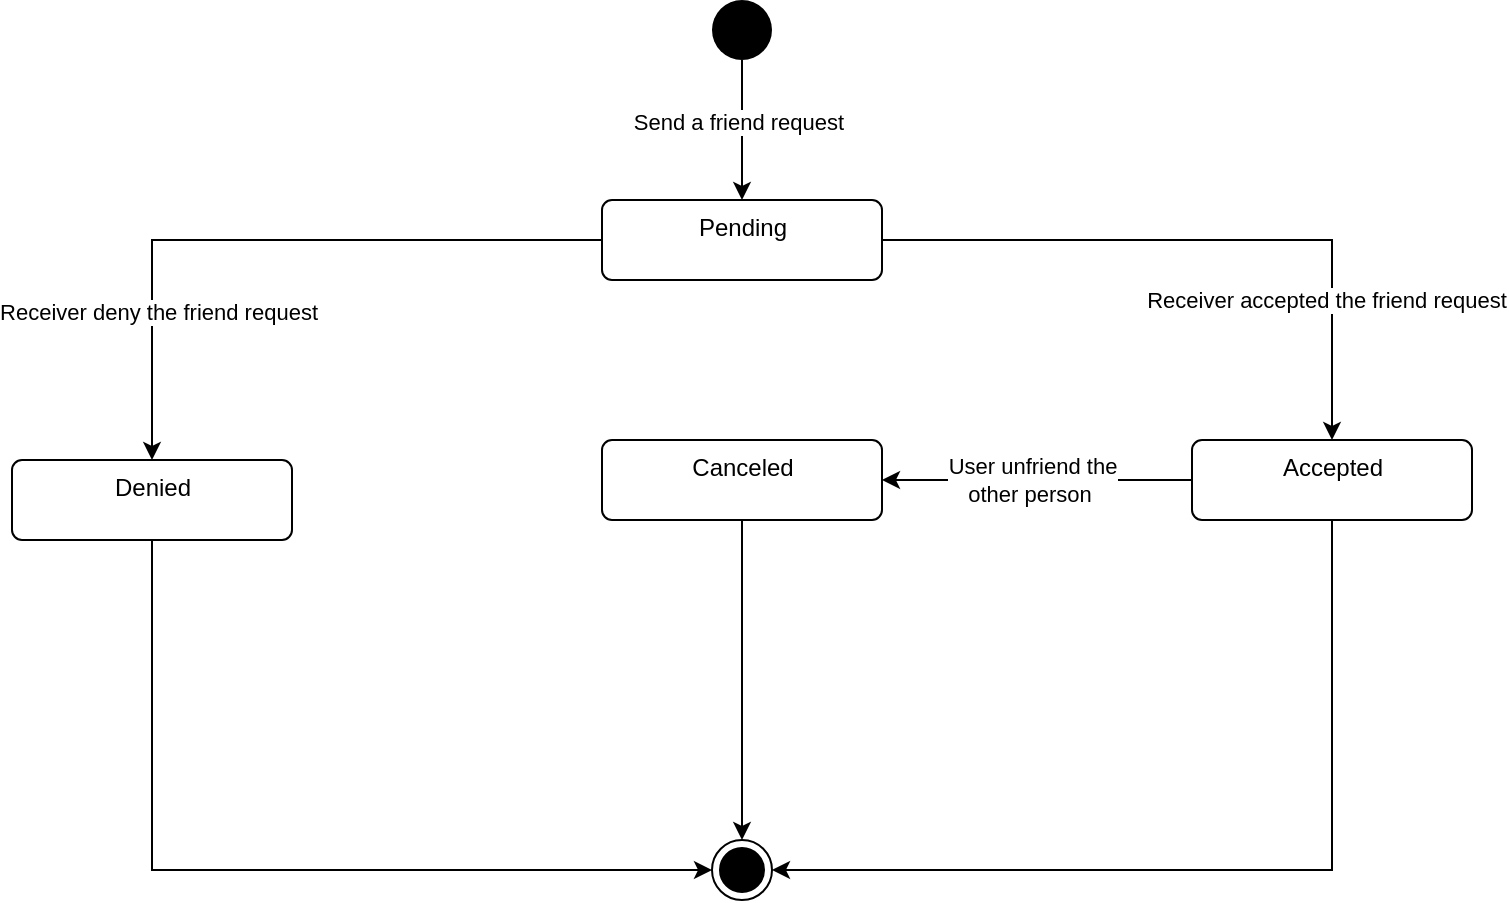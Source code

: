 <mxfile version="13.9.9" type="device" pages="4"><diagram name="FriendRequest" id="58cdce13-f638-feb5-8d6f-7d28b1aa9fa0"><mxGraphModel dx="1024" dy="592" grid="1" gridSize="10" guides="1" tooltips="1" connect="1" arrows="1" fold="1" page="1" pageScale="1" pageWidth="1100" pageHeight="850" background="#ffffff" math="0" shadow="0"><root><mxCell id="0"/><mxCell id="1" parent="0"/><mxCell id="6ivc4qieU-0Puj8wulhA-3" style="edgeStyle=orthogonalEdgeStyle;rounded=0;orthogonalLoop=1;jettySize=auto;html=1;entryX=0.5;entryY=0;entryDx=0;entryDy=0;" parent="1" source="6ivc4qieU-0Puj8wulhA-1" target="6ivc4qieU-0Puj8wulhA-2" edge="1"><mxGeometry relative="1" as="geometry"/></mxCell><mxCell id="6ivc4qieU-0Puj8wulhA-4" value="Send a friend request" style="edgeLabel;html=1;align=center;verticalAlign=middle;resizable=0;points=[];" parent="6ivc4qieU-0Puj8wulhA-3" vertex="1" connectable="0"><mxGeometry x="-0.133" y="-2" relative="1" as="geometry"><mxPoint as="offset"/></mxGeometry></mxCell><mxCell id="6ivc4qieU-0Puj8wulhA-1" value="" style="ellipse;fillColor=#000000;strokeColor=none;" parent="1" vertex="1"><mxGeometry x="590" y="60" width="30" height="30" as="geometry"/></mxCell><mxCell id="6ivc4qieU-0Puj8wulhA-8" style="edgeStyle=orthogonalEdgeStyle;rounded=0;orthogonalLoop=1;jettySize=auto;html=1;exitX=0;exitY=0.5;exitDx=0;exitDy=0;" parent="1" source="6ivc4qieU-0Puj8wulhA-2" target="6ivc4qieU-0Puj8wulhA-7" edge="1"><mxGeometry relative="1" as="geometry"/></mxCell><mxCell id="6ivc4qieU-0Puj8wulhA-9" value="Receiver deny the friend request" style="edgeLabel;html=1;align=center;verticalAlign=middle;resizable=0;points=[];" parent="6ivc4qieU-0Puj8wulhA-8" vertex="1" connectable="0"><mxGeometry x="0.555" y="3" relative="1" as="geometry"><mxPoint as="offset"/></mxGeometry></mxCell><mxCell id="6ivc4qieU-0Puj8wulhA-13" style="edgeStyle=orthogonalEdgeStyle;rounded=0;orthogonalLoop=1;jettySize=auto;html=1;entryX=0.5;entryY=0;entryDx=0;entryDy=0;" parent="1" source="6ivc4qieU-0Puj8wulhA-2" target="6ivc4qieU-0Puj8wulhA-12" edge="1"><mxGeometry relative="1" as="geometry"/></mxCell><mxCell id="6ivc4qieU-0Puj8wulhA-15" value="Receiver accepted the friend request" style="edgeLabel;html=1;align=center;verticalAlign=middle;resizable=0;points=[];" parent="6ivc4qieU-0Puj8wulhA-13" vertex="1" connectable="0"><mxGeometry x="0.568" y="-3" relative="1" as="geometry"><mxPoint as="offset"/></mxGeometry></mxCell><mxCell id="6ivc4qieU-0Puj8wulhA-2" value="Pending" style="html=1;align=center;verticalAlign=top;rounded=1;absoluteArcSize=1;arcSize=10;dashed=0;" parent="1" vertex="1"><mxGeometry x="535" y="160" width="140" height="40" as="geometry"/></mxCell><mxCell id="6ivc4qieU-0Puj8wulhA-5" value="" style="ellipse;html=1;shape=endState;fillColor=#000000;strokeColor=#000000;" parent="1" vertex="1"><mxGeometry x="590" y="480" width="30" height="30" as="geometry"/></mxCell><mxCell id="6ivc4qieU-0Puj8wulhA-10" style="edgeStyle=orthogonalEdgeStyle;rounded=0;orthogonalLoop=1;jettySize=auto;html=1;entryX=0;entryY=0.5;entryDx=0;entryDy=0;" parent="1" source="6ivc4qieU-0Puj8wulhA-7" target="6ivc4qieU-0Puj8wulhA-5" edge="1"><mxGeometry relative="1" as="geometry"><Array as="points"><mxPoint x="310" y="495"/></Array></mxGeometry></mxCell><mxCell id="6ivc4qieU-0Puj8wulhA-7" value="Denied" style="html=1;align=center;verticalAlign=top;rounded=1;absoluteArcSize=1;arcSize=10;dashed=0;" parent="1" vertex="1"><mxGeometry x="240" y="290" width="140" height="40" as="geometry"/></mxCell><mxCell id="6ivc4qieU-0Puj8wulhA-14" style="edgeStyle=orthogonalEdgeStyle;rounded=0;orthogonalLoop=1;jettySize=auto;html=1;" parent="1" source="6ivc4qieU-0Puj8wulhA-12" target="6ivc4qieU-0Puj8wulhA-5" edge="1"><mxGeometry relative="1" as="geometry"><Array as="points"><mxPoint x="900" y="495"/></Array></mxGeometry></mxCell><mxCell id="6ivc4qieU-0Puj8wulhA-17" style="edgeStyle=orthogonalEdgeStyle;rounded=0;orthogonalLoop=1;jettySize=auto;html=1;" parent="1" source="6ivc4qieU-0Puj8wulhA-12" target="6ivc4qieU-0Puj8wulhA-16" edge="1"><mxGeometry relative="1" as="geometry"/></mxCell><mxCell id="6ivc4qieU-0Puj8wulhA-19" value="User unfriend the &lt;br&gt;other person&amp;nbsp;" style="edgeLabel;html=1;align=center;verticalAlign=middle;resizable=0;points=[];" parent="6ivc4qieU-0Puj8wulhA-17" vertex="1" connectable="0"><mxGeometry x="0.218" y="1" relative="1" as="geometry"><mxPoint x="14" y="-1" as="offset"/></mxGeometry></mxCell><mxCell id="6ivc4qieU-0Puj8wulhA-12" value="Accepted" style="html=1;align=center;verticalAlign=top;rounded=1;absoluteArcSize=1;arcSize=10;dashed=0;" parent="1" vertex="1"><mxGeometry x="830" y="280" width="140" height="40" as="geometry"/></mxCell><mxCell id="6ivc4qieU-0Puj8wulhA-18" style="edgeStyle=orthogonalEdgeStyle;rounded=0;orthogonalLoop=1;jettySize=auto;html=1;exitX=0.5;exitY=1;exitDx=0;exitDy=0;" parent="1" source="6ivc4qieU-0Puj8wulhA-16" target="6ivc4qieU-0Puj8wulhA-5" edge="1"><mxGeometry relative="1" as="geometry"/></mxCell><mxCell id="6ivc4qieU-0Puj8wulhA-16" value="Canceled" style="html=1;align=center;verticalAlign=top;rounded=1;absoluteArcSize=1;arcSize=10;dashed=0;" parent="1" vertex="1"><mxGeometry x="535" y="280" width="140" height="40" as="geometry"/></mxCell></root></mxGraphModel></diagram><diagram id="o8ID9D6C3U3WOgeJuf-1" name="Call"><mxGraphModel dx="1024" dy="592" grid="1" gridSize="10" guides="1" tooltips="1" connect="1" arrows="1" fold="1" page="1" pageScale="1" pageWidth="700" pageHeight="1000" math="0" shadow="0"><root><mxCell id="sLplvAChAu_9xayqW3pi-0"/><mxCell id="sLplvAChAu_9xayqW3pi-1" parent="sLplvAChAu_9xayqW3pi-0"/><mxCell id="jV3zPvtv7iZ7leyvwg7a-0" style="edgeStyle=orthogonalEdgeStyle;rounded=0;orthogonalLoop=1;jettySize=auto;html=1;entryX=0.5;entryY=0;entryDx=0;entryDy=0;" parent="sLplvAChAu_9xayqW3pi-1" source="jV3zPvtv7iZ7leyvwg7a-2" target="jV3zPvtv7iZ7leyvwg7a-7" edge="1"><mxGeometry relative="1" as="geometry"/></mxCell><mxCell id="jV3zPvtv7iZ7leyvwg7a-1" value="User find a call" style="edgeLabel;html=1;align=center;verticalAlign=middle;resizable=0;points=[];" parent="jV3zPvtv7iZ7leyvwg7a-0" vertex="1" connectable="0"><mxGeometry x="-0.133" y="-2" relative="1" as="geometry"><mxPoint as="offset"/></mxGeometry></mxCell><mxCell id="jV3zPvtv7iZ7leyvwg7a-2" value="" style="ellipse;fillColor=#000000;strokeColor=none;" parent="sLplvAChAu_9xayqW3pi-1" vertex="1"><mxGeometry x="590" y="60" width="30" height="30" as="geometry"/></mxCell><mxCell id="jV3zPvtv7iZ7leyvwg7a-3" style="edgeStyle=orthogonalEdgeStyle;rounded=0;orthogonalLoop=1;jettySize=auto;html=1;exitX=0;exitY=0.5;exitDx=0;exitDy=0;" parent="sLplvAChAu_9xayqW3pi-1" source="jV3zPvtv7iZ7leyvwg7a-7" target="jV3zPvtv7iZ7leyvwg7a-10" edge="1"><mxGeometry relative="1" as="geometry"/></mxCell><mxCell id="jV3zPvtv7iZ7leyvwg7a-18" value="User stop finding" style="edgeLabel;html=1;align=center;verticalAlign=middle;resizable=0;points=[];" parent="jV3zPvtv7iZ7leyvwg7a-3" vertex="1" connectable="0"><mxGeometry x="-0.162" relative="1" as="geometry"><mxPoint as="offset"/></mxGeometry></mxCell><mxCell id="jV3zPvtv7iZ7leyvwg7a-5" style="edgeStyle=orthogonalEdgeStyle;rounded=0;orthogonalLoop=1;jettySize=auto;html=1;entryX=0.5;entryY=0;entryDx=0;entryDy=0;" parent="sLplvAChAu_9xayqW3pi-1" source="jV3zPvtv7iZ7leyvwg7a-7" target="jV3zPvtv7iZ7leyvwg7a-20" edge="1"><mxGeometry relative="1" as="geometry"><mxPoint x="900" y="280" as="targetPoint"/></mxGeometry></mxCell><mxCell id="jV3zPvtv7iZ7leyvwg7a-21" value="User match with another user" style="edgeLabel;html=1;align=center;verticalAlign=middle;resizable=0;points=[];" parent="jV3zPvtv7iZ7leyvwg7a-5" vertex="1" connectable="0"><mxGeometry x="-0.046" y="4" relative="1" as="geometry"><mxPoint as="offset"/></mxGeometry></mxCell><mxCell id="jV3zPvtv7iZ7leyvwg7a-7" value="In queue" style="html=1;align=center;verticalAlign=top;rounded=1;absoluteArcSize=1;arcSize=10;dashed=0;" parent="sLplvAChAu_9xayqW3pi-1" vertex="1"><mxGeometry x="535" y="160" width="140" height="40" as="geometry"/></mxCell><mxCell id="jV3zPvtv7iZ7leyvwg7a-19" style="edgeStyle=orthogonalEdgeStyle;rounded=0;orthogonalLoop=1;jettySize=auto;html=1;exitX=0.5;exitY=1;exitDx=0;exitDy=0;entryX=0;entryY=0.5;entryDx=0;entryDy=0;" parent="sLplvAChAu_9xayqW3pi-1" source="jV3zPvtv7iZ7leyvwg7a-10" target="jV3zPvtv7iZ7leyvwg7a-17" edge="1"><mxGeometry relative="1" as="geometry"/></mxCell><mxCell id="jV3zPvtv7iZ7leyvwg7a-10" value="Stop finding" style="html=1;align=center;verticalAlign=top;rounded=1;absoluteArcSize=1;arcSize=10;dashed=0;" parent="sLplvAChAu_9xayqW3pi-1" vertex="1"><mxGeometry x="240" y="290" width="140" height="40" as="geometry"/></mxCell><mxCell id="jV3zPvtv7iZ7leyvwg7a-17" value="" style="ellipse;html=1;shape=endState;fillColor=#000000;strokeColor=#000000;" parent="sLplvAChAu_9xayqW3pi-1" vertex="1"><mxGeometry x="590" y="520" width="30" height="30" as="geometry"/></mxCell><mxCell id="jV3zPvtv7iZ7leyvwg7a-23" value="One of 2 user end the call" style="edgeStyle=orthogonalEdgeStyle;rounded=0;orthogonalLoop=1;jettySize=auto;html=1;exitX=0.5;exitY=1;exitDx=0;exitDy=0;" parent="sLplvAChAu_9xayqW3pi-1" source="jV3zPvtv7iZ7leyvwg7a-20" target="jV3zPvtv7iZ7leyvwg7a-22" edge="1"><mxGeometry relative="1" as="geometry"/></mxCell><mxCell id="jV3zPvtv7iZ7leyvwg7a-26" style="edgeStyle=orthogonalEdgeStyle;rounded=0;orthogonalLoop=1;jettySize=auto;html=1;exitX=0;exitY=0.5;exitDx=0;exitDy=0;" parent="sLplvAChAu_9xayqW3pi-1" source="jV3zPvtv7iZ7leyvwg7a-20" target="jV3zPvtv7iZ7leyvwg7a-25" edge="1"><mxGeometry relative="1" as="geometry"/></mxCell><mxCell id="jV3zPvtv7iZ7leyvwg7a-28" value="One of 2 user suddenly&lt;br&gt;disconnect with server" style="edgeLabel;html=1;align=center;verticalAlign=middle;resizable=0;points=[];" parent="jV3zPvtv7iZ7leyvwg7a-26" vertex="1" connectable="0"><mxGeometry x="-0.183" y="-2" relative="1" as="geometry"><mxPoint x="-13" as="offset"/></mxGeometry></mxCell><mxCell id="jV3zPvtv7iZ7leyvwg7a-20" value="In call" style="html=1;align=center;verticalAlign=top;rounded=1;absoluteArcSize=1;arcSize=10;dashed=0;" parent="sLplvAChAu_9xayqW3pi-1" vertex="1"><mxGeometry x="840" y="290" width="140" height="40" as="geometry"/></mxCell><mxCell id="jV3zPvtv7iZ7leyvwg7a-24" style="edgeStyle=orthogonalEdgeStyle;rounded=0;orthogonalLoop=1;jettySize=auto;html=1;" parent="sLplvAChAu_9xayqW3pi-1" source="jV3zPvtv7iZ7leyvwg7a-22" target="jV3zPvtv7iZ7leyvwg7a-17" edge="1"><mxGeometry relative="1" as="geometry"/></mxCell><mxCell id="jV3zPvtv7iZ7leyvwg7a-22" value="Normal end" style="html=1;align=center;verticalAlign=top;rounded=1;absoluteArcSize=1;arcSize=10;dashed=0;" parent="sLplvAChAu_9xayqW3pi-1" vertex="1"><mxGeometry x="840" y="515" width="140" height="40" as="geometry"/></mxCell><mxCell id="jV3zPvtv7iZ7leyvwg7a-27" style="edgeStyle=orthogonalEdgeStyle;rounded=0;orthogonalLoop=1;jettySize=auto;html=1;" parent="sLplvAChAu_9xayqW3pi-1" source="jV3zPvtv7iZ7leyvwg7a-25" target="jV3zPvtv7iZ7leyvwg7a-17" edge="1"><mxGeometry relative="1" as="geometry"/></mxCell><mxCell id="jV3zPvtv7iZ7leyvwg7a-25" value="No connection" style="html=1;align=center;verticalAlign=top;rounded=1;absoluteArcSize=1;arcSize=10;dashed=0;" parent="sLplvAChAu_9xayqW3pi-1" vertex="1"><mxGeometry x="535" y="290" width="140" height="40" as="geometry"/></mxCell></root></mxGraphModel></diagram><diagram id="e0rHDuMcA4I83y-kjWgX" name="Order"><mxGraphModel dx="1205" dy="696" grid="1" gridSize="10" guides="1" tooltips="1" connect="1" arrows="1" fold="1" page="1" pageScale="1" pageWidth="700" pageHeight="1000" math="0" shadow="0"><root><mxCell id="qN6VlPCWQowb5sxEyFLe-0"/><mxCell id="qN6VlPCWQowb5sxEyFLe-1" parent="qN6VlPCWQowb5sxEyFLe-0"/><mxCell id="b4dxEZ--e6b-UV7bPE4a-9" value="User click buy premium pạkage" style="edgeStyle=orthogonalEdgeStyle;rounded=0;orthogonalLoop=1;jettySize=auto;html=1;" edge="1" parent="qN6VlPCWQowb5sxEyFLe-1" source="qKC4qyo8t9yr9cTbJHrX-0" target="b4dxEZ--e6b-UV7bPE4a-0"><mxGeometry relative="1" as="geometry"/></mxCell><mxCell id="qKC4qyo8t9yr9cTbJHrX-0" value="" style="shape=ellipse;html=1;fillColor=#000000;fontSize=18;fontColor=#ffffff;" vertex="1" parent="qN6VlPCWQowb5sxEyFLe-1"><mxGeometry x="330" y="110" width="40" height="40" as="geometry"/></mxCell><mxCell id="b4dxEZ--e6b-UV7bPE4a-7" value="User cancel &lt;br&gt;purchase process" style="edgeStyle=orthogonalEdgeStyle;rounded=0;orthogonalLoop=1;jettySize=auto;html=1;entryX=0.5;entryY=0;entryDx=0;entryDy=0;" edge="1" parent="qN6VlPCWQowb5sxEyFLe-1" source="b4dxEZ--e6b-UV7bPE4a-0" target="b4dxEZ--e6b-UV7bPE4a-1"><mxGeometry x="0.182" relative="1" as="geometry"><mxPoint y="1" as="offset"/></mxGeometry></mxCell><mxCell id="b4dxEZ--e6b-UV7bPE4a-8" value="User confirm&lt;br&gt;&amp;nbsp;purchase" style="edgeStyle=orthogonalEdgeStyle;rounded=0;orthogonalLoop=1;jettySize=auto;html=1;entryX=0.5;entryY=0;entryDx=0;entryDy=0;" edge="1" parent="qN6VlPCWQowb5sxEyFLe-1" source="b4dxEZ--e6b-UV7bPE4a-0" target="b4dxEZ--e6b-UV7bPE4a-2"><mxGeometry x="0.181" relative="1" as="geometry"><mxPoint x="1" as="offset"/></mxGeometry></mxCell><mxCell id="b4dxEZ--e6b-UV7bPE4a-0" value="ON_PROCESS" style="html=1;align=center;verticalAlign=top;rounded=1;absoluteArcSize=1;arcSize=10;dashed=0;" vertex="1" parent="qN6VlPCWQowb5sxEyFLe-1"><mxGeometry x="280" y="250" width="140" height="40" as="geometry"/></mxCell><mxCell id="b4dxEZ--e6b-UV7bPE4a-5" style="edgeStyle=orthogonalEdgeStyle;rounded=0;orthogonalLoop=1;jettySize=auto;html=1;entryX=0;entryY=0.5;entryDx=0;entryDy=0;entryPerimeter=0;" edge="1" parent="qN6VlPCWQowb5sxEyFLe-1" source="b4dxEZ--e6b-UV7bPE4a-1" target="b4dxEZ--e6b-UV7bPE4a-4"><mxGeometry relative="1" as="geometry"><Array as="points"><mxPoint x="150" y="520"/></Array></mxGeometry></mxCell><mxCell id="b4dxEZ--e6b-UV7bPE4a-1" value="CANCELED" style="html=1;align=center;verticalAlign=top;rounded=1;absoluteArcSize=1;arcSize=10;dashed=0;" vertex="1" parent="qN6VlPCWQowb5sxEyFLe-1"><mxGeometry x="80" y="360" width="140" height="40" as="geometry"/></mxCell><mxCell id="b4dxEZ--e6b-UV7bPE4a-6" style="edgeStyle=orthogonalEdgeStyle;rounded=0;orthogonalLoop=1;jettySize=auto;html=1;entryX=1;entryY=0.5;entryDx=0;entryDy=0;entryPerimeter=0;" edge="1" parent="qN6VlPCWQowb5sxEyFLe-1" source="b4dxEZ--e6b-UV7bPE4a-2" target="b4dxEZ--e6b-UV7bPE4a-4"><mxGeometry relative="1" as="geometry"><Array as="points"><mxPoint x="550" y="520"/></Array></mxGeometry></mxCell><mxCell id="b4dxEZ--e6b-UV7bPE4a-2" value="SUCCEEDED" style="html=1;align=center;verticalAlign=top;rounded=1;absoluteArcSize=1;arcSize=10;dashed=0;" vertex="1" parent="qN6VlPCWQowb5sxEyFLe-1"><mxGeometry x="480" y="360" width="140" height="40" as="geometry"/></mxCell><mxCell id="b4dxEZ--e6b-UV7bPE4a-4" value="" style="shape=mxgraph.sysml.actFinal;html=1;verticalLabelPosition=bottom;labelBackgroundColor=#ffffff;verticalAlign=top;" vertex="1" parent="qN6VlPCWQowb5sxEyFLe-1"><mxGeometry x="330" y="500" width="40" height="40" as="geometry"/></mxCell></root></mxGraphModel></diagram><diagram id="woG63IKaW2kZhu_dFBjs" name="Payment"><mxGraphModel dx="1024" dy="592" grid="1" gridSize="10" guides="1" tooltips="1" connect="1" arrows="1" fold="1" page="1" pageScale="1" pageWidth="700" pageHeight="1000" math="0" shadow="0"><root><mxCell id="Tpudg4dTt3_211pXzxeo-0"/><mxCell id="Tpudg4dTt3_211pXzxeo-1" parent="Tpudg4dTt3_211pXzxeo-0"/><mxCell id="VN6KqriWZBfmcYOVuEhC-0" value="order is created" style="edgeStyle=orthogonalEdgeStyle;rounded=0;orthogonalLoop=1;jettySize=auto;html=1;" edge="1" parent="Tpudg4dTt3_211pXzxeo-1" source="VN6KqriWZBfmcYOVuEhC-1" target="VN6KqriWZBfmcYOVuEhC-4"><mxGeometry relative="1" as="geometry"/></mxCell><mxCell id="VN6KqriWZBfmcYOVuEhC-1" value="" style="shape=ellipse;html=1;fillColor=#000000;fontSize=18;fontColor=#ffffff;" vertex="1" parent="Tpudg4dTt3_211pXzxeo-1"><mxGeometry x="330" y="110" width="40" height="40" as="geometry"/></mxCell><mxCell id="VN6KqriWZBfmcYOVuEhC-2" value="Order status change&lt;br&gt;&amp;nbsp;to CANCELED" style="edgeStyle=orthogonalEdgeStyle;rounded=0;orthogonalLoop=1;jettySize=auto;html=1;entryX=0.5;entryY=0;entryDx=0;entryDy=0;" edge="1" parent="Tpudg4dTt3_211pXzxeo-1" source="VN6KqriWZBfmcYOVuEhC-4" target="VN6KqriWZBfmcYOVuEhC-6"><mxGeometry relative="1" as="geometry"/></mxCell><mxCell id="VN6KqriWZBfmcYOVuEhC-3" value="&lt;span style=&quot;color: rgb(0 , 0 , 0) ; font-family: &amp;#34;helvetica&amp;#34; ; font-size: 11px ; font-style: normal ; font-weight: 400 ; letter-spacing: normal ; text-align: center ; text-indent: 0px ; text-transform: none ; word-spacing: 0px ; background-color: rgb(255 , 255 , 255) ; display: inline ; float: none&quot;&gt;Order status change&lt;/span&gt;&lt;br style=&quot;color: rgb(0 , 0 , 0) ; font-family: &amp;#34;helvetica&amp;#34; ; font-size: 11px ; font-style: normal ; font-weight: 400 ; letter-spacing: normal ; text-align: center ; text-indent: 0px ; text-transform: none ; word-spacing: 0px&quot;&gt;&lt;span style=&quot;color: rgb(0 , 0 , 0) ; font-family: &amp;#34;helvetica&amp;#34; ; font-size: 11px ; font-style: normal ; font-weight: 400 ; letter-spacing: normal ; text-align: center ; text-indent: 0px ; text-transform: none ; word-spacing: 0px ; background-color: rgb(255 , 255 , 255) ; display: inline ; float: none&quot;&gt;&amp;nbsp;to SUCCEEDED&lt;/span&gt;" style="edgeStyle=orthogonalEdgeStyle;rounded=0;orthogonalLoop=1;jettySize=auto;html=1;entryX=0.5;entryY=0;entryDx=0;entryDy=0;" edge="1" parent="Tpudg4dTt3_211pXzxeo-1" source="VN6KqriWZBfmcYOVuEhC-4" target="VN6KqriWZBfmcYOVuEhC-8"><mxGeometry relative="1" as="geometry"/></mxCell><mxCell id="VN6KqriWZBfmcYOVuEhC-4" value="ON_PROCESS" style="html=1;align=center;verticalAlign=top;rounded=1;absoluteArcSize=1;arcSize=10;dashed=0;" vertex="1" parent="Tpudg4dTt3_211pXzxeo-1"><mxGeometry x="280" y="250" width="140" height="40" as="geometry"/></mxCell><mxCell id="VN6KqriWZBfmcYOVuEhC-5" style="edgeStyle=orthogonalEdgeStyle;rounded=0;orthogonalLoop=1;jettySize=auto;html=1;entryX=0;entryY=0.5;entryDx=0;entryDy=0;entryPerimeter=0;" edge="1" parent="Tpudg4dTt3_211pXzxeo-1" source="VN6KqriWZBfmcYOVuEhC-6" target="VN6KqriWZBfmcYOVuEhC-9"><mxGeometry relative="1" as="geometry"><Array as="points"><mxPoint x="150" y="520"/></Array></mxGeometry></mxCell><mxCell id="VN6KqriWZBfmcYOVuEhC-6" value="FAILED" style="html=1;align=center;verticalAlign=top;rounded=1;absoluteArcSize=1;arcSize=10;dashed=0;" vertex="1" parent="Tpudg4dTt3_211pXzxeo-1"><mxGeometry x="80" y="360" width="140" height="40" as="geometry"/></mxCell><mxCell id="VN6KqriWZBfmcYOVuEhC-7" style="edgeStyle=orthogonalEdgeStyle;rounded=0;orthogonalLoop=1;jettySize=auto;html=1;entryX=1;entryY=0.5;entryDx=0;entryDy=0;entryPerimeter=0;" edge="1" parent="Tpudg4dTt3_211pXzxeo-1" source="VN6KqriWZBfmcYOVuEhC-8" target="VN6KqriWZBfmcYOVuEhC-9"><mxGeometry relative="1" as="geometry"><Array as="points"><mxPoint x="550" y="520"/></Array></mxGeometry></mxCell><mxCell id="VN6KqriWZBfmcYOVuEhC-8" value="SUCCEEDED" style="html=1;align=center;verticalAlign=top;rounded=1;absoluteArcSize=1;arcSize=10;dashed=0;" vertex="1" parent="Tpudg4dTt3_211pXzxeo-1"><mxGeometry x="480" y="360" width="140" height="40" as="geometry"/></mxCell><mxCell id="VN6KqriWZBfmcYOVuEhC-9" value="" style="shape=mxgraph.sysml.actFinal;html=1;verticalLabelPosition=bottom;labelBackgroundColor=#ffffff;verticalAlign=top;" vertex="1" parent="Tpudg4dTt3_211pXzxeo-1"><mxGeometry x="330" y="500" width="40" height="40" as="geometry"/></mxCell></root></mxGraphModel></diagram></mxfile>